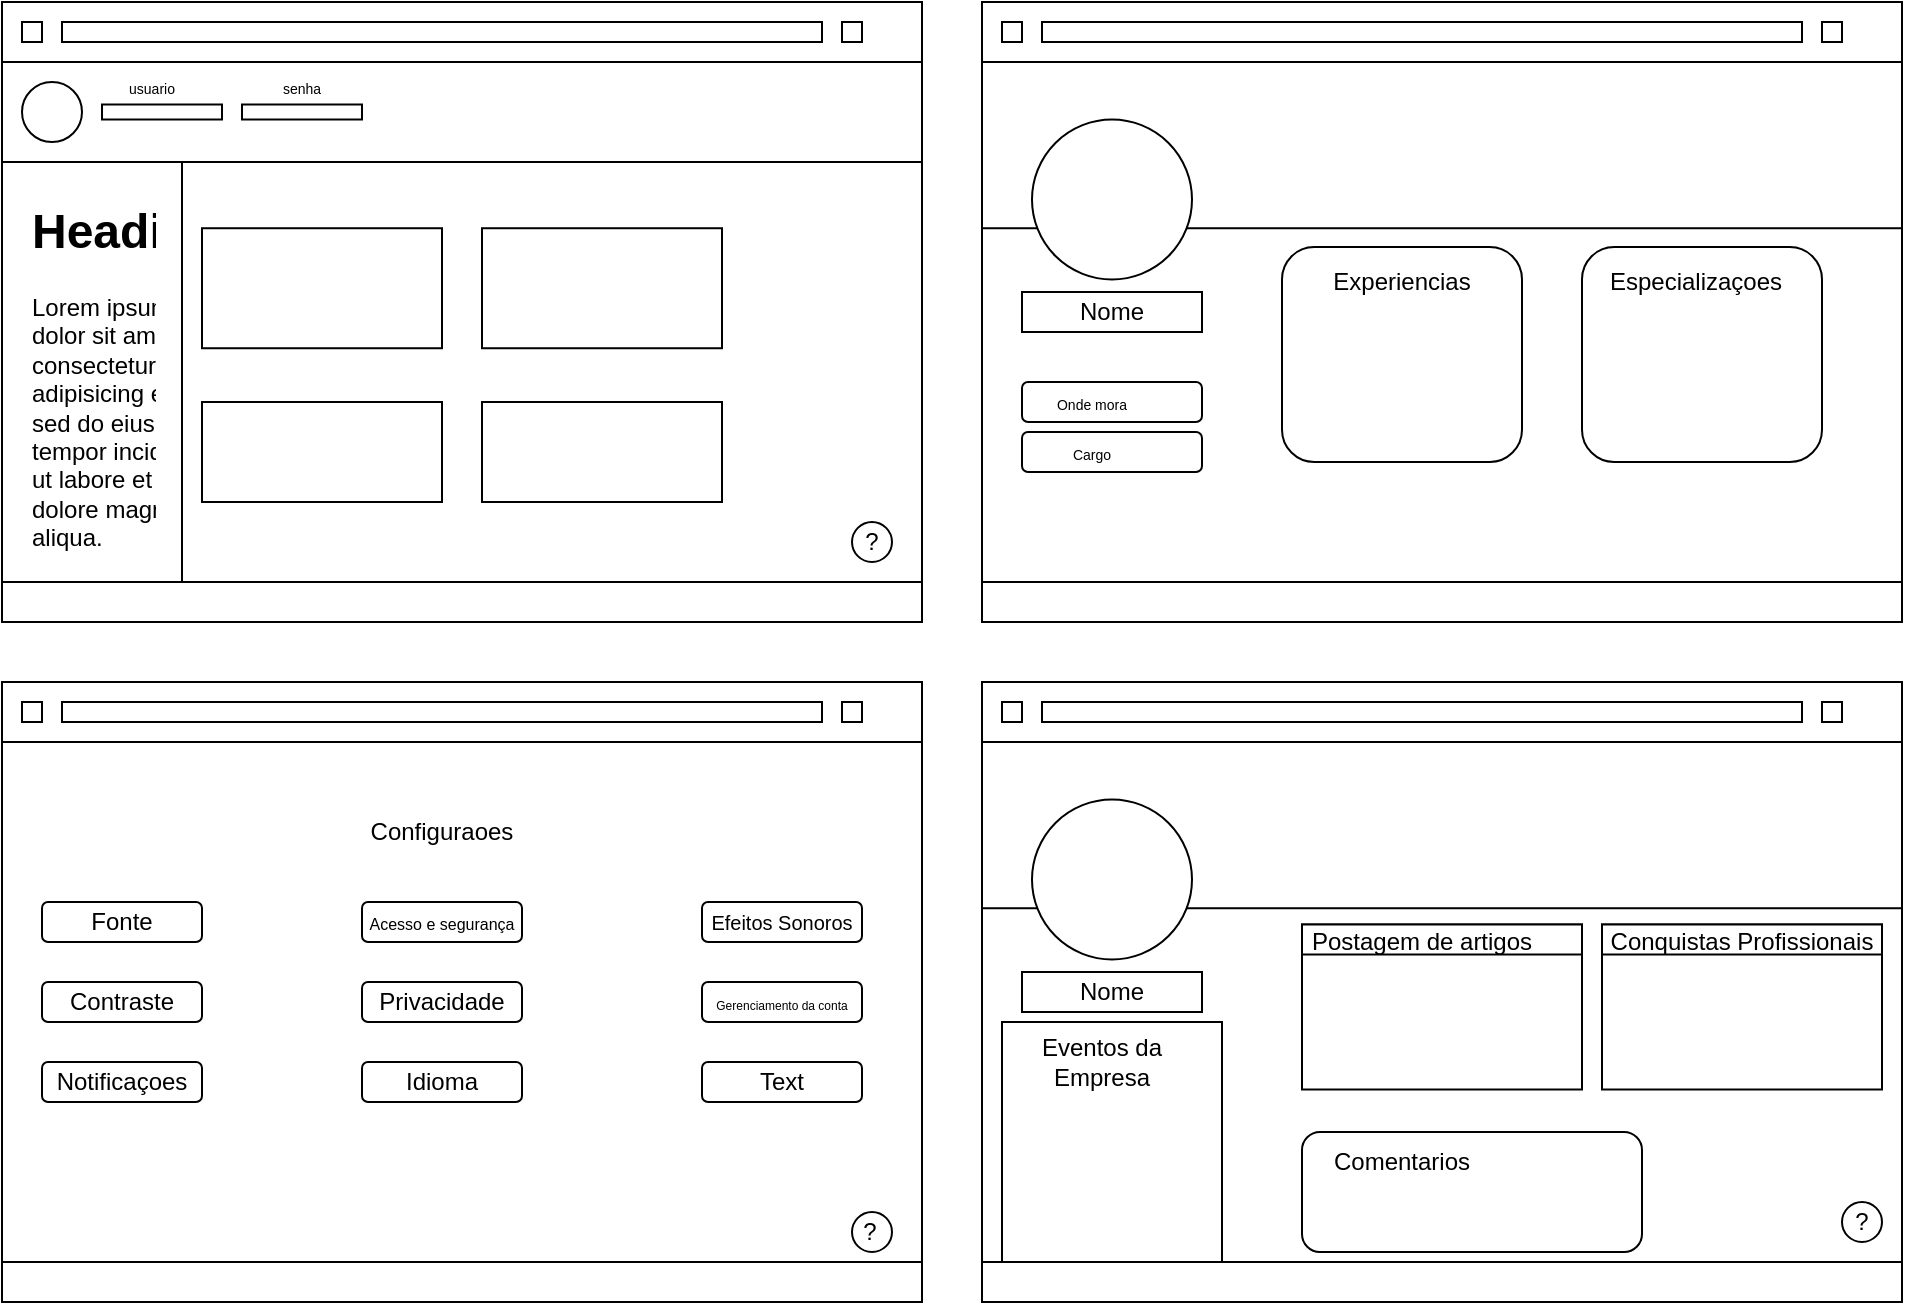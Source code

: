 <mxfile version="21.1.8" type="github">
  <diagram name="Página-1" id="lBsqqBnKQ7eO6-Bt8gyk">
    <mxGraphModel dx="1515" dy="900" grid="1" gridSize="10" guides="1" tooltips="1" connect="1" arrows="1" fold="1" page="1" pageScale="1" pageWidth="827" pageHeight="1169" math="0" shadow="0">
      <root>
        <mxCell id="0" />
        <mxCell id="1" parent="0" />
        <mxCell id="aG2Aldjfy5AcgCDv7o8_-2" value="" style="rounded=0;whiteSpace=wrap;html=1;" parent="1" vertex="1">
          <mxGeometry x="10" y="20" width="460" height="310" as="geometry" />
        </mxCell>
        <mxCell id="aG2Aldjfy5AcgCDv7o8_-3" value="" style="rounded=0;whiteSpace=wrap;html=1;" parent="1" vertex="1">
          <mxGeometry x="10" y="20" width="460" height="30" as="geometry" />
        </mxCell>
        <mxCell id="aG2Aldjfy5AcgCDv7o8_-4" value="" style="rounded=0;whiteSpace=wrap;html=1;" parent="1" vertex="1">
          <mxGeometry x="10" y="50" width="460" height="50" as="geometry" />
        </mxCell>
        <mxCell id="aG2Aldjfy5AcgCDv7o8_-6" value="" style="rounded=0;whiteSpace=wrap;html=1;" parent="1" vertex="1">
          <mxGeometry x="10" y="100" width="90" height="230" as="geometry" />
        </mxCell>
        <mxCell id="aG2Aldjfy5AcgCDv7o8_-7" value="" style="ellipse;whiteSpace=wrap;html=1;aspect=fixed;" parent="1" vertex="1">
          <mxGeometry x="20" y="60" width="30" height="30" as="geometry" />
        </mxCell>
        <mxCell id="aG2Aldjfy5AcgCDv7o8_-9" value="" style="rounded=0;whiteSpace=wrap;html=1;" parent="1" vertex="1">
          <mxGeometry x="60" y="71.25" width="60" height="7.5" as="geometry" />
        </mxCell>
        <mxCell id="aG2Aldjfy5AcgCDv7o8_-11" value="" style="rounded=0;whiteSpace=wrap;html=1;" parent="1" vertex="1">
          <mxGeometry x="130" y="71.25" width="60" height="7.5" as="geometry" />
        </mxCell>
        <mxCell id="aG2Aldjfy5AcgCDv7o8_-12" value="&lt;font style=&quot;font-size: 7px;&quot;&gt;usuario&lt;/font&gt;" style="text;html=1;strokeColor=none;fillColor=none;align=center;verticalAlign=middle;whiteSpace=wrap;rounded=0;" parent="1" vertex="1">
          <mxGeometry x="60" y="52.5" width="50" height="18.75" as="geometry" />
        </mxCell>
        <mxCell id="aG2Aldjfy5AcgCDv7o8_-13" value="&lt;font style=&quot;font-size: 7px;&quot;&gt;senha&lt;/font&gt;" style="text;html=1;strokeColor=none;fillColor=none;align=center;verticalAlign=middle;whiteSpace=wrap;rounded=0;" parent="1" vertex="1">
          <mxGeometry x="130" y="46.88" width="60" height="30" as="geometry" />
        </mxCell>
        <mxCell id="aG2Aldjfy5AcgCDv7o8_-14" value="&lt;h1&gt;Heading&lt;/h1&gt;&lt;p&gt;Lorem ipsum dolor sit amet, consectetur adipisicing elit, sed do eiusmod tempor incididunt ut labore et dolore magna aliqua.&lt;/p&gt;" style="text;html=1;strokeColor=none;fillColor=none;spacing=5;spacingTop=-20;whiteSpace=wrap;overflow=hidden;rounded=0;" parent="1" vertex="1">
          <mxGeometry x="20" y="115" width="70" height="185" as="geometry" />
        </mxCell>
        <mxCell id="aG2Aldjfy5AcgCDv7o8_-15" value="" style="rounded=0;whiteSpace=wrap;html=1;" parent="1" vertex="1">
          <mxGeometry x="40" y="30" width="380" height="10" as="geometry" />
        </mxCell>
        <mxCell id="aG2Aldjfy5AcgCDv7o8_-16" value="" style="whiteSpace=wrap;html=1;aspect=fixed;" parent="1" vertex="1">
          <mxGeometry x="430" y="30" width="10" height="10" as="geometry" />
        </mxCell>
        <mxCell id="aG2Aldjfy5AcgCDv7o8_-17" value="" style="whiteSpace=wrap;html=1;aspect=fixed;" parent="1" vertex="1">
          <mxGeometry x="20" y="30" width="10" height="10" as="geometry" />
        </mxCell>
        <mxCell id="aG2Aldjfy5AcgCDv7o8_-19" value="" style="rounded=0;whiteSpace=wrap;html=1;" parent="1" vertex="1">
          <mxGeometry x="110" y="133.12" width="120" height="60" as="geometry" />
        </mxCell>
        <mxCell id="aG2Aldjfy5AcgCDv7o8_-20" value="" style="rounded=0;whiteSpace=wrap;html=1;" parent="1" vertex="1">
          <mxGeometry x="110" y="220" width="120" height="50" as="geometry" />
        </mxCell>
        <mxCell id="aG2Aldjfy5AcgCDv7o8_-21" value="" style="rounded=0;whiteSpace=wrap;html=1;" parent="1" vertex="1">
          <mxGeometry x="250" y="133.12" width="120" height="60" as="geometry" />
        </mxCell>
        <mxCell id="aG2Aldjfy5AcgCDv7o8_-22" value="" style="rounded=0;whiteSpace=wrap;html=1;" parent="1" vertex="1">
          <mxGeometry x="250" y="220" width="120" height="50" as="geometry" />
        </mxCell>
        <mxCell id="aG2Aldjfy5AcgCDv7o8_-106" value="" style="rounded=0;whiteSpace=wrap;html=1;" parent="1" vertex="1">
          <mxGeometry x="10" y="310" width="460" height="20" as="geometry" />
        </mxCell>
        <mxCell id="aG2Aldjfy5AcgCDv7o8_-109" value="" style="rounded=0;whiteSpace=wrap;html=1;" parent="1" vertex="1">
          <mxGeometry x="500" y="20" width="460" height="310" as="geometry" />
        </mxCell>
        <mxCell id="aG2Aldjfy5AcgCDv7o8_-110" value="" style="rounded=0;whiteSpace=wrap;html=1;" parent="1" vertex="1">
          <mxGeometry x="500" y="20" width="460" height="30" as="geometry" />
        </mxCell>
        <mxCell id="aG2Aldjfy5AcgCDv7o8_-120" value="" style="rounded=0;whiteSpace=wrap;html=1;" parent="1" vertex="1">
          <mxGeometry x="530" y="30" width="380" height="10" as="geometry" />
        </mxCell>
        <mxCell id="aG2Aldjfy5AcgCDv7o8_-121" value="" style="whiteSpace=wrap;html=1;aspect=fixed;" parent="1" vertex="1">
          <mxGeometry x="920" y="30" width="10" height="10" as="geometry" />
        </mxCell>
        <mxCell id="aG2Aldjfy5AcgCDv7o8_-122" value="" style="whiteSpace=wrap;html=1;aspect=fixed;" parent="1" vertex="1">
          <mxGeometry x="510" y="30" width="10" height="10" as="geometry" />
        </mxCell>
        <mxCell id="aG2Aldjfy5AcgCDv7o8_-138" value="" style="rounded=0;whiteSpace=wrap;html=1;" parent="1" vertex="1">
          <mxGeometry x="500" y="310" width="460" height="20" as="geometry" />
        </mxCell>
        <mxCell id="aG2Aldjfy5AcgCDv7o8_-186" value="" style="rounded=0;whiteSpace=wrap;html=1;" parent="1" vertex="1">
          <mxGeometry x="10" y="360" width="460" height="310" as="geometry" />
        </mxCell>
        <mxCell id="aG2Aldjfy5AcgCDv7o8_-187" value="" style="rounded=0;whiteSpace=wrap;html=1;" parent="1" vertex="1">
          <mxGeometry x="10" y="360" width="460" height="30" as="geometry" />
        </mxCell>
        <mxCell id="aG2Aldjfy5AcgCDv7o8_-196" value="" style="rounded=0;whiteSpace=wrap;html=1;" parent="1" vertex="1">
          <mxGeometry x="40" y="370" width="380" height="10" as="geometry" />
        </mxCell>
        <mxCell id="aG2Aldjfy5AcgCDv7o8_-197" value="" style="whiteSpace=wrap;html=1;aspect=fixed;" parent="1" vertex="1">
          <mxGeometry x="430" y="370" width="10" height="10" as="geometry" />
        </mxCell>
        <mxCell id="aG2Aldjfy5AcgCDv7o8_-198" value="" style="whiteSpace=wrap;html=1;aspect=fixed;" parent="1" vertex="1">
          <mxGeometry x="20" y="370" width="10" height="10" as="geometry" />
        </mxCell>
        <mxCell id="aG2Aldjfy5AcgCDv7o8_-203" value="" style="rounded=0;whiteSpace=wrap;html=1;" parent="1" vertex="1">
          <mxGeometry x="10" y="650" width="460" height="20" as="geometry" />
        </mxCell>
        <mxCell id="aG2Aldjfy5AcgCDv7o8_-208" style="edgeStyle=orthogonalEdgeStyle;rounded=0;orthogonalLoop=1;jettySize=auto;html=1;exitX=0.5;exitY=1;exitDx=0;exitDy=0;" parent="1" edge="1">
          <mxGeometry relative="1" as="geometry">
            <mxPoint x="550" y="162.5" as="sourcePoint" />
            <mxPoint x="550" y="162.5" as="targetPoint" />
          </mxGeometry>
        </mxCell>
        <mxCell id="aG2Aldjfy5AcgCDv7o8_-212" value="" style="rounded=0;whiteSpace=wrap;html=1;" parent="1" vertex="1">
          <mxGeometry x="500" y="50" width="460" height="83.12" as="geometry" />
        </mxCell>
        <mxCell id="aG2Aldjfy5AcgCDv7o8_-213" value="" style="ellipse;whiteSpace=wrap;html=1;aspect=fixed;" parent="1" vertex="1">
          <mxGeometry x="525" y="78.75" width="80" height="80" as="geometry" />
        </mxCell>
        <mxCell id="aG2Aldjfy5AcgCDv7o8_-214" value="" style="rounded=0;whiteSpace=wrap;html=1;" parent="1" vertex="1">
          <mxGeometry x="520" y="165" width="90" height="20" as="geometry" />
        </mxCell>
        <mxCell id="aG2Aldjfy5AcgCDv7o8_-215" value="Nome" style="text;html=1;strokeColor=none;fillColor=none;align=center;verticalAlign=middle;whiteSpace=wrap;rounded=0;" parent="1" vertex="1">
          <mxGeometry x="535" y="160" width="60" height="30" as="geometry" />
        </mxCell>
        <mxCell id="aG2Aldjfy5AcgCDv7o8_-216" value="" style="rounded=1;whiteSpace=wrap;html=1;" parent="1" vertex="1">
          <mxGeometry x="520" y="210" width="90" height="20" as="geometry" />
        </mxCell>
        <mxCell id="aG2Aldjfy5AcgCDv7o8_-218" value="" style="rounded=1;whiteSpace=wrap;html=1;" parent="1" vertex="1">
          <mxGeometry x="650" y="142.5" width="120" height="107.5" as="geometry" />
        </mxCell>
        <mxCell id="aG2Aldjfy5AcgCDv7o8_-220" value="&lt;font style=&quot;font-size: 7px;&quot;&gt;Onde mora&lt;/font&gt;" style="text;html=1;strokeColor=none;fillColor=none;align=center;verticalAlign=middle;whiteSpace=wrap;rounded=0;" parent="1" vertex="1">
          <mxGeometry x="525" y="205" width="60" height="30" as="geometry" />
        </mxCell>
        <mxCell id="aG2Aldjfy5AcgCDv7o8_-221" value="" style="rounded=1;whiteSpace=wrap;html=1;" parent="1" vertex="1">
          <mxGeometry x="520" y="235" width="90" height="20" as="geometry" />
        </mxCell>
        <mxCell id="aG2Aldjfy5AcgCDv7o8_-222" value="&lt;font style=&quot;font-size: 7px;&quot;&gt;Cargo&lt;/font&gt;" style="text;html=1;strokeColor=none;fillColor=none;align=center;verticalAlign=middle;whiteSpace=wrap;rounded=0;" parent="1" vertex="1">
          <mxGeometry x="525" y="230" width="60" height="30" as="geometry" />
        </mxCell>
        <mxCell id="aG2Aldjfy5AcgCDv7o8_-223" value="Experiencias" style="text;html=1;strokeColor=none;fillColor=none;align=center;verticalAlign=middle;whiteSpace=wrap;rounded=0;" parent="1" vertex="1">
          <mxGeometry x="680" y="145" width="60" height="30" as="geometry" />
        </mxCell>
        <mxCell id="aG2Aldjfy5AcgCDv7o8_-224" value="" style="rounded=1;whiteSpace=wrap;html=1;" parent="1" vertex="1">
          <mxGeometry x="800" y="142.5" width="120" height="107.5" as="geometry" />
        </mxCell>
        <mxCell id="aG2Aldjfy5AcgCDv7o8_-225" value="Especializaçoes" style="text;html=1;strokeColor=none;fillColor=none;align=center;verticalAlign=middle;whiteSpace=wrap;rounded=0;" parent="1" vertex="1">
          <mxGeometry x="827" y="145" width="60" height="30" as="geometry" />
        </mxCell>
        <mxCell id="aG2Aldjfy5AcgCDv7o8_-226" value="Configuraoes" style="text;html=1;strokeColor=none;fillColor=none;align=center;verticalAlign=middle;whiteSpace=wrap;rounded=0;" parent="1" vertex="1">
          <mxGeometry x="180" y="420" width="100" height="30" as="geometry" />
        </mxCell>
        <mxCell id="aG2Aldjfy5AcgCDv7o8_-227" value="" style="rounded=1;whiteSpace=wrap;html=1;" parent="1" vertex="1">
          <mxGeometry x="30" y="470" width="80" height="20" as="geometry" />
        </mxCell>
        <mxCell id="aG2Aldjfy5AcgCDv7o8_-229" value="" style="rounded=1;whiteSpace=wrap;html=1;" parent="1" vertex="1">
          <mxGeometry x="30" y="510" width="80" height="20" as="geometry" />
        </mxCell>
        <mxCell id="aG2Aldjfy5AcgCDv7o8_-231" value="" style="rounded=1;whiteSpace=wrap;html=1;" parent="1" vertex="1">
          <mxGeometry x="30" y="550" width="80" height="20" as="geometry" />
        </mxCell>
        <mxCell id="aG2Aldjfy5AcgCDv7o8_-233" value="" style="rounded=1;whiteSpace=wrap;html=1;" parent="1" vertex="1">
          <mxGeometry x="190" y="470" width="80" height="20" as="geometry" />
        </mxCell>
        <mxCell id="aG2Aldjfy5AcgCDv7o8_-234" value="" style="rounded=1;whiteSpace=wrap;html=1;" parent="1" vertex="1">
          <mxGeometry x="190" y="510" width="80" height="20" as="geometry" />
        </mxCell>
        <mxCell id="aG2Aldjfy5AcgCDv7o8_-235" value="" style="rounded=1;whiteSpace=wrap;html=1;" parent="1" vertex="1">
          <mxGeometry x="190" y="550" width="80" height="20" as="geometry" />
        </mxCell>
        <mxCell id="aG2Aldjfy5AcgCDv7o8_-236" value="&lt;font style=&quot;font-size: 10px;&quot;&gt;Efeitos Sonoros&lt;/font&gt;" style="rounded=1;whiteSpace=wrap;html=1;" parent="1" vertex="1">
          <mxGeometry x="360" y="470" width="80" height="20" as="geometry" />
        </mxCell>
        <mxCell id="aG2Aldjfy5AcgCDv7o8_-237" value="" style="rounded=1;whiteSpace=wrap;html=1;" parent="1" vertex="1">
          <mxGeometry x="360" y="510" width="80" height="20" as="geometry" />
        </mxCell>
        <mxCell id="aG2Aldjfy5AcgCDv7o8_-238" value="" style="rounded=1;whiteSpace=wrap;html=1;" parent="1" vertex="1">
          <mxGeometry x="360" y="550" width="80" height="20" as="geometry" />
        </mxCell>
        <mxCell id="aG2Aldjfy5AcgCDv7o8_-239" value="Fonte" style="text;html=1;strokeColor=none;fillColor=none;align=center;verticalAlign=middle;whiteSpace=wrap;rounded=0;" parent="1" vertex="1">
          <mxGeometry x="40" y="465" width="60" height="30" as="geometry" />
        </mxCell>
        <mxCell id="aG2Aldjfy5AcgCDv7o8_-240" value="Contraste" style="text;html=1;strokeColor=none;fillColor=none;align=center;verticalAlign=middle;whiteSpace=wrap;rounded=0;" parent="1" vertex="1">
          <mxGeometry x="40" y="505" width="60" height="30" as="geometry" />
        </mxCell>
        <mxCell id="aG2Aldjfy5AcgCDv7o8_-241" value="Notificaçoes" style="text;html=1;strokeColor=none;fillColor=none;align=center;verticalAlign=middle;whiteSpace=wrap;rounded=0;" parent="1" vertex="1">
          <mxGeometry x="40" y="545" width="60" height="30" as="geometry" />
        </mxCell>
        <mxCell id="aG2Aldjfy5AcgCDv7o8_-242" value="&lt;font style=&quot;font-size: 8px;&quot;&gt;Acesso e segurança&lt;/font&gt;" style="text;html=1;strokeColor=none;fillColor=none;align=center;verticalAlign=middle;whiteSpace=wrap;rounded=0;" parent="1" vertex="1">
          <mxGeometry x="190" y="465" width="80" height="30" as="geometry" />
        </mxCell>
        <mxCell id="aG2Aldjfy5AcgCDv7o8_-243" value="Privacidade" style="text;html=1;strokeColor=none;fillColor=none;align=center;verticalAlign=middle;whiteSpace=wrap;rounded=0;" parent="1" vertex="1">
          <mxGeometry x="200" y="505" width="60" height="30" as="geometry" />
        </mxCell>
        <mxCell id="aG2Aldjfy5AcgCDv7o8_-244" value="Idioma" style="text;html=1;strokeColor=none;fillColor=none;align=center;verticalAlign=middle;whiteSpace=wrap;rounded=0;" parent="1" vertex="1">
          <mxGeometry x="200" y="545" width="60" height="30" as="geometry" />
        </mxCell>
        <mxCell id="aG2Aldjfy5AcgCDv7o8_-246" value="&lt;font style=&quot;font-size: 6px;&quot;&gt;Gerenciamento da conta&lt;/font&gt;" style="text;html=1;strokeColor=none;fillColor=none;align=center;verticalAlign=middle;whiteSpace=wrap;rounded=0;" parent="1" vertex="1">
          <mxGeometry x="365" y="505" width="70" height="30" as="geometry" />
        </mxCell>
        <mxCell id="aG2Aldjfy5AcgCDv7o8_-247" value="Text" style="text;html=1;strokeColor=none;fillColor=none;align=center;verticalAlign=middle;whiteSpace=wrap;rounded=0;" parent="1" vertex="1">
          <mxGeometry x="370" y="545" width="60" height="30" as="geometry" />
        </mxCell>
        <mxCell id="aG2Aldjfy5AcgCDv7o8_-273" value="" style="rounded=0;whiteSpace=wrap;html=1;" parent="1" vertex="1">
          <mxGeometry x="500" y="360" width="460" height="310" as="geometry" />
        </mxCell>
        <mxCell id="aG2Aldjfy5AcgCDv7o8_-274" value="" style="rounded=0;whiteSpace=wrap;html=1;" parent="1" vertex="1">
          <mxGeometry x="500" y="360" width="460" height="30" as="geometry" />
        </mxCell>
        <mxCell id="aG2Aldjfy5AcgCDv7o8_-275" value="" style="rounded=0;whiteSpace=wrap;html=1;" parent="1" vertex="1">
          <mxGeometry x="530" y="370" width="380" height="10" as="geometry" />
        </mxCell>
        <mxCell id="aG2Aldjfy5AcgCDv7o8_-276" value="" style="whiteSpace=wrap;html=1;aspect=fixed;" parent="1" vertex="1">
          <mxGeometry x="920" y="370" width="10" height="10" as="geometry" />
        </mxCell>
        <mxCell id="aG2Aldjfy5AcgCDv7o8_-277" value="" style="whiteSpace=wrap;html=1;aspect=fixed;" parent="1" vertex="1">
          <mxGeometry x="510" y="370" width="10" height="10" as="geometry" />
        </mxCell>
        <mxCell id="aG2Aldjfy5AcgCDv7o8_-278" value="" style="rounded=0;whiteSpace=wrap;html=1;" parent="1" vertex="1">
          <mxGeometry x="500" y="650" width="460" height="20" as="geometry" />
        </mxCell>
        <mxCell id="aG2Aldjfy5AcgCDv7o8_-279" style="edgeStyle=orthogonalEdgeStyle;rounded=0;orthogonalLoop=1;jettySize=auto;html=1;exitX=0.5;exitY=1;exitDx=0;exitDy=0;" parent="1" edge="1">
          <mxGeometry relative="1" as="geometry">
            <mxPoint x="550" y="502.5" as="sourcePoint" />
            <mxPoint x="550" y="502.5" as="targetPoint" />
          </mxGeometry>
        </mxCell>
        <mxCell id="aG2Aldjfy5AcgCDv7o8_-280" value="" style="rounded=0;whiteSpace=wrap;html=1;" parent="1" vertex="1">
          <mxGeometry x="500" y="390" width="460" height="83.12" as="geometry" />
        </mxCell>
        <mxCell id="aG2Aldjfy5AcgCDv7o8_-281" value="" style="ellipse;whiteSpace=wrap;html=1;aspect=fixed;" parent="1" vertex="1">
          <mxGeometry x="525" y="418.75" width="80" height="80" as="geometry" />
        </mxCell>
        <mxCell id="aG2Aldjfy5AcgCDv7o8_-282" value="" style="rounded=0;whiteSpace=wrap;html=1;" parent="1" vertex="1">
          <mxGeometry x="520" y="505" width="90" height="20" as="geometry" />
        </mxCell>
        <mxCell id="aG2Aldjfy5AcgCDv7o8_-283" value="Nome" style="text;html=1;strokeColor=none;fillColor=none;align=center;verticalAlign=middle;whiteSpace=wrap;rounded=0;" parent="1" vertex="1">
          <mxGeometry x="535" y="500" width="60" height="30" as="geometry" />
        </mxCell>
        <mxCell id="aG2Aldjfy5AcgCDv7o8_-299" value="" style="rounded=0;whiteSpace=wrap;html=1;" parent="1" vertex="1">
          <mxGeometry x="810" y="481.25" width="140" height="82.5" as="geometry" />
        </mxCell>
        <mxCell id="aG2Aldjfy5AcgCDv7o8_-300" value="" style="rounded=0;whiteSpace=wrap;html=1;" parent="1" vertex="1">
          <mxGeometry x="810" y="481.25" width="140" height="15" as="geometry" />
        </mxCell>
        <mxCell id="aG2Aldjfy5AcgCDv7o8_-301" value="Conquistas Profissionais" style="text;html=1;strokeColor=none;fillColor=none;align=center;verticalAlign=middle;whiteSpace=wrap;rounded=0;" parent="1" vertex="1">
          <mxGeometry x="805" y="475" width="150" height="30" as="geometry" />
        </mxCell>
        <mxCell id="aG2Aldjfy5AcgCDv7o8_-303" value="" style="rounded=0;whiteSpace=wrap;html=1;" parent="1" vertex="1">
          <mxGeometry x="510" y="530" width="110" height="120" as="geometry" />
        </mxCell>
        <mxCell id="aG2Aldjfy5AcgCDv7o8_-304" value="Eventos da Empresa" style="text;html=1;strokeColor=none;fillColor=none;align=center;verticalAlign=middle;whiteSpace=wrap;rounded=0;" parent="1" vertex="1">
          <mxGeometry x="520" y="530" width="80" height="40" as="geometry" />
        </mxCell>
        <mxCell id="aG2Aldjfy5AcgCDv7o8_-311" value="" style="rounded=1;whiteSpace=wrap;html=1;" parent="1" vertex="1">
          <mxGeometry x="660" y="585" width="170" height="60" as="geometry" />
        </mxCell>
        <mxCell id="aG2Aldjfy5AcgCDv7o8_-313" value="Comentarios" style="text;html=1;strokeColor=none;fillColor=none;align=center;verticalAlign=middle;whiteSpace=wrap;rounded=0;" parent="1" vertex="1">
          <mxGeometry x="665" y="585" width="90" height="30" as="geometry" />
        </mxCell>
        <mxCell id="aG2Aldjfy5AcgCDv7o8_-320" value="" style="rounded=0;whiteSpace=wrap;html=1;" parent="1" vertex="1">
          <mxGeometry x="660" y="481.25" width="140" height="82.5" as="geometry" />
        </mxCell>
        <mxCell id="aG2Aldjfy5AcgCDv7o8_-321" value="" style="rounded=0;whiteSpace=wrap;html=1;" parent="1" vertex="1">
          <mxGeometry x="660" y="481.25" width="140" height="15" as="geometry" />
        </mxCell>
        <mxCell id="aG2Aldjfy5AcgCDv7o8_-322" value="Postagem de artigos" style="text;html=1;strokeColor=none;fillColor=none;align=center;verticalAlign=middle;whiteSpace=wrap;rounded=0;" parent="1" vertex="1">
          <mxGeometry x="650" y="475" width="140" height="30" as="geometry" />
        </mxCell>
        <mxCell id="aG2Aldjfy5AcgCDv7o8_-324" value="" style="ellipse;whiteSpace=wrap;html=1;aspect=fixed;" parent="1" vertex="1">
          <mxGeometry x="930" y="620" width="20" height="20" as="geometry" />
        </mxCell>
        <mxCell id="aG2Aldjfy5AcgCDv7o8_-325" value="?" style="text;html=1;strokeColor=none;fillColor=none;align=center;verticalAlign=middle;whiteSpace=wrap;rounded=0;" parent="1" vertex="1">
          <mxGeometry x="910" y="615" width="60" height="30" as="geometry" />
        </mxCell>
        <mxCell id="aG2Aldjfy5AcgCDv7o8_-326" value="" style="ellipse;whiteSpace=wrap;html=1;aspect=fixed;" parent="1" vertex="1">
          <mxGeometry x="435" y="625" width="20" height="20" as="geometry" />
        </mxCell>
        <mxCell id="aG2Aldjfy5AcgCDv7o8_-327" value="?" style="text;html=1;strokeColor=none;fillColor=none;align=center;verticalAlign=middle;whiteSpace=wrap;rounded=0;" parent="1" vertex="1">
          <mxGeometry x="414" y="620" width="60" height="30" as="geometry" />
        </mxCell>
        <mxCell id="aG2Aldjfy5AcgCDv7o8_-328" value="" style="ellipse;whiteSpace=wrap;html=1;aspect=fixed;" parent="1" vertex="1">
          <mxGeometry x="435" y="280" width="20" height="20" as="geometry" />
        </mxCell>
        <mxCell id="aG2Aldjfy5AcgCDv7o8_-330" value="?" style="text;html=1;strokeColor=none;fillColor=none;align=center;verticalAlign=middle;whiteSpace=wrap;rounded=0;" parent="1" vertex="1">
          <mxGeometry x="415" y="275" width="60" height="30" as="geometry" />
        </mxCell>
      </root>
    </mxGraphModel>
  </diagram>
</mxfile>
